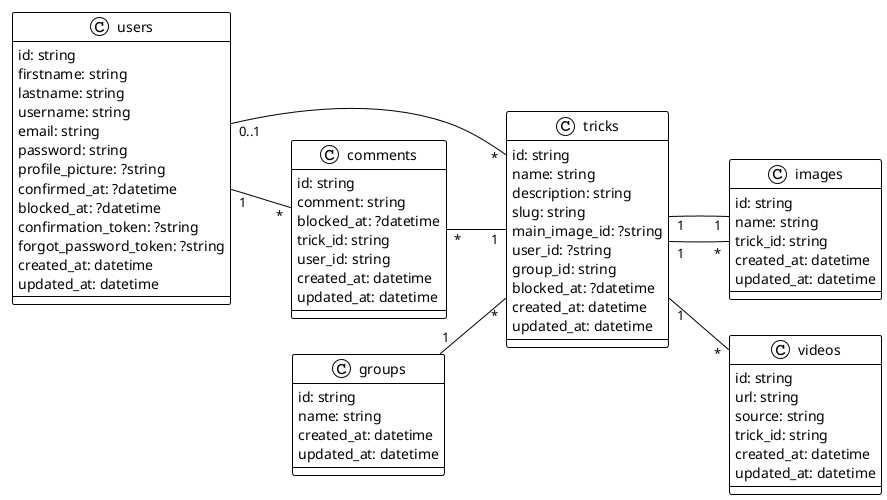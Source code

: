 @startuml

!theme plain
left to right direction

class tricks {
    id: string
    name: string
    description: string
    slug: string
    main_image_id: ?string
    user_id: ?string
    group_id: string
    blocked_at: ?datetime
    created_at: datetime
    updated_at: datetime
}

class images {
    id: string
    name: string
    trick_id: string
    created_at: datetime
    updated_at: datetime
}

class videos {
    id: string
    url: string
    source: string
    trick_id: string
    created_at: datetime
    updated_at: datetime
}

class comments {
    id: string
    comment: string
    blocked_at: ?datetime
    trick_id: string
    user_id: string
    created_at: datetime
    updated_at: datetime
}

class groups {
    id: string
    name: string
    created_at: datetime
    updated_at: datetime
}

class users {
    id: string
    firstname: string
    lastname: string
    username: string
    email: string
    password: string
    profile_picture: ?string
    confirmed_at: ?datetime
    blocked_at: ?datetime
    confirmation_token: ?string
    forgot_password_token: ?string
    created_at: datetime
    updated_at: datetime
}

tricks "1" -- "*" images
tricks "1" -- "1" images
tricks "1" -- "*" videos
groups "1" -- "*" tricks
users "1" -- "*" comments
comments "*" -- "1" tricks
users "0..1" -- "*" tricks

@enduml